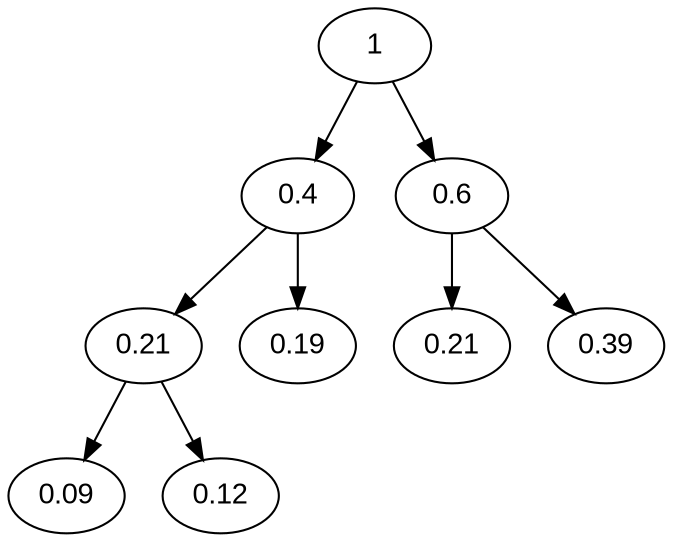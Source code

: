 digraph BST {
    node [fontname="Arial" ];
    l1  [ label = "1" ];
    l21 [ label = "0.4" ];
    l22 [ label = "0.6" ];
    l31 [ label = "0.21" ];
    l32 [ label = "0.19" ];
    l33 [ label = "0.21" ];
    l34 [ label = "0.39" ];
    l41 [ label = "0.09" ];
    l42 [ label = "0.12" ];

    l1  -> { l21 l22 };
    l21 -> { l31 l32 };
    l22 -> { l33 l34 };
    l31 -> { l41 l42 };
}